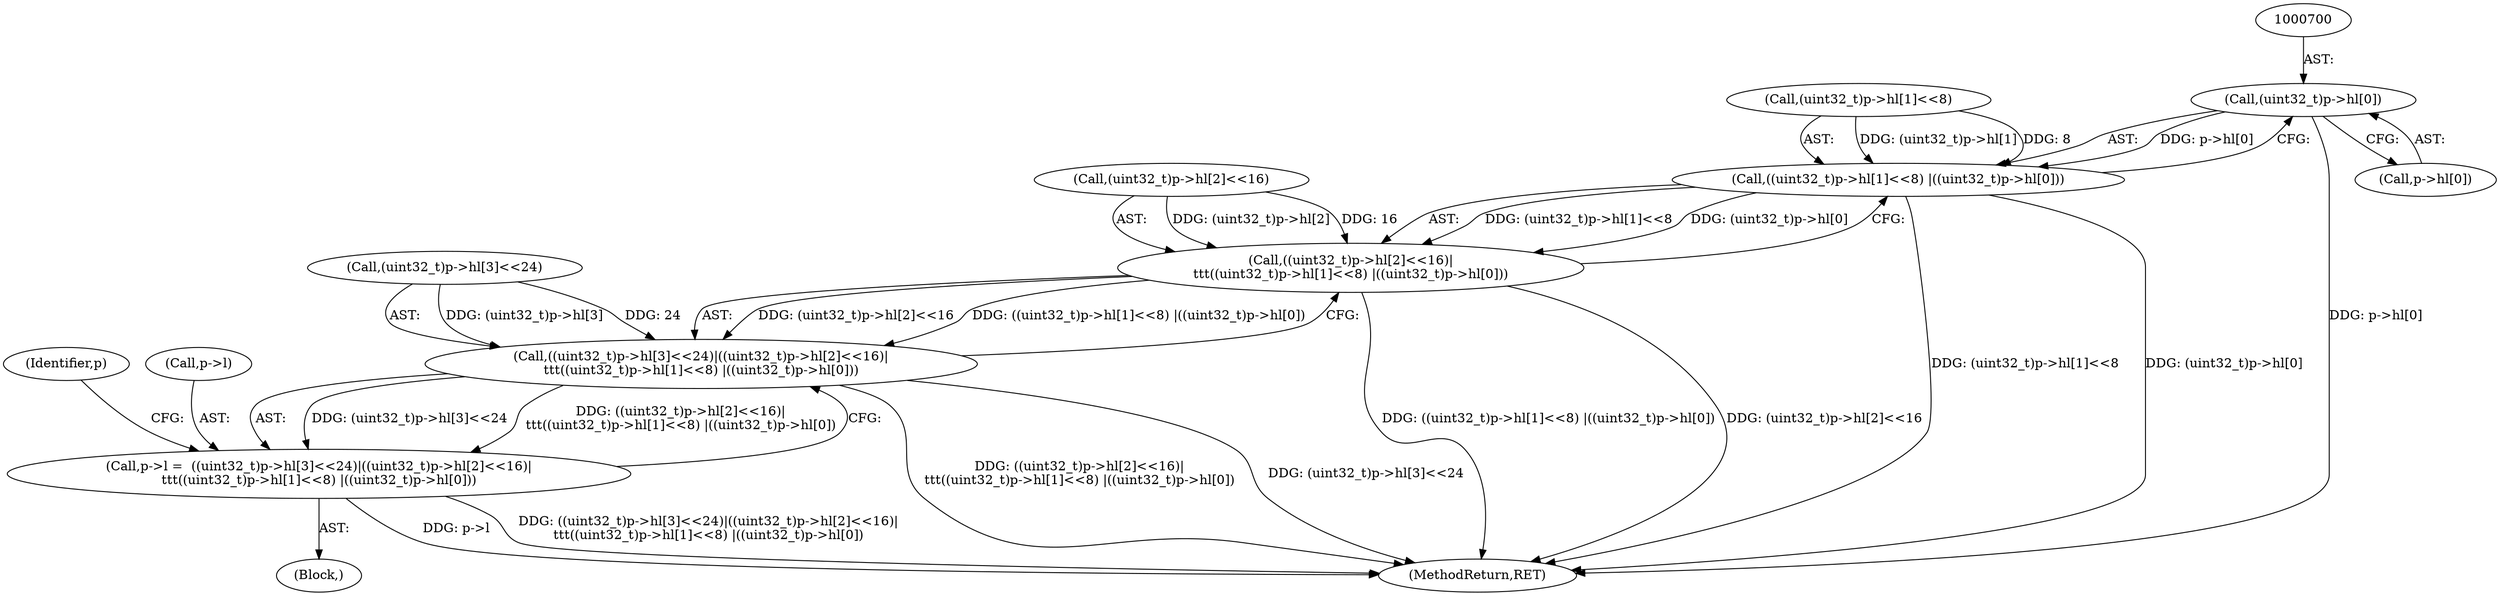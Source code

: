 digraph "0_file_27a14bc7ba285a0a5ebfdb55e54001aa11932b08@pointer" {
"1000699" [label="(Call,(uint32_t)p->hl[0])"];
"1000689" [label="(Call,((uint32_t)p->hl[1]<<8) |((uint32_t)p->hl[0]))"];
"1000679" [label="(Call,((uint32_t)p->hl[2]<<16)|\n\t\t\t((uint32_t)p->hl[1]<<8) |((uint32_t)p->hl[0]))"];
"1000669" [label="(Call,((uint32_t)p->hl[3]<<24)|((uint32_t)p->hl[2]<<16)|\n\t\t\t((uint32_t)p->hl[1]<<8) |((uint32_t)p->hl[0]))"];
"1000665" [label="(Call,p->l =  ((uint32_t)p->hl[3]<<24)|((uint32_t)p->hl[2]<<16)|\n\t\t\t((uint32_t)p->hl[1]<<8) |((uint32_t)p->hl[0]))"];
"1000679" [label="(Call,((uint32_t)p->hl[2]<<16)|\n\t\t\t((uint32_t)p->hl[1]<<8) |((uint32_t)p->hl[0]))"];
"1000669" [label="(Call,((uint32_t)p->hl[3]<<24)|((uint32_t)p->hl[2]<<16)|\n\t\t\t((uint32_t)p->hl[1]<<8) |((uint32_t)p->hl[0]))"];
"1000665" [label="(Call,p->l =  ((uint32_t)p->hl[3]<<24)|((uint32_t)p->hl[2]<<16)|\n\t\t\t((uint32_t)p->hl[1]<<8) |((uint32_t)p->hl[0]))"];
"1000670" [label="(Call,(uint32_t)p->hl[3]<<24)"];
"1000689" [label="(Call,((uint32_t)p->hl[1]<<8) |((uint32_t)p->hl[0]))"];
"1000707" [label="(Identifier,p)"];
"1000680" [label="(Call,(uint32_t)p->hl[2]<<16)"];
"1000699" [label="(Call,(uint32_t)p->hl[0])"];
"1000690" [label="(Call,(uint32_t)p->hl[1]<<8)"];
"1000666" [label="(Call,p->l)"];
"1000908" [label="(MethodReturn,RET)"];
"1000701" [label="(Call,p->hl[0])"];
"1000123" [label="(Block,)"];
"1000699" -> "1000689"  [label="AST: "];
"1000699" -> "1000701"  [label="CFG: "];
"1000700" -> "1000699"  [label="AST: "];
"1000701" -> "1000699"  [label="AST: "];
"1000689" -> "1000699"  [label="CFG: "];
"1000699" -> "1000908"  [label="DDG: p->hl[0]"];
"1000699" -> "1000689"  [label="DDG: p->hl[0]"];
"1000689" -> "1000679"  [label="AST: "];
"1000690" -> "1000689"  [label="AST: "];
"1000679" -> "1000689"  [label="CFG: "];
"1000689" -> "1000908"  [label="DDG: (uint32_t)p->hl[1]<<8"];
"1000689" -> "1000908"  [label="DDG: (uint32_t)p->hl[0]"];
"1000689" -> "1000679"  [label="DDG: (uint32_t)p->hl[1]<<8"];
"1000689" -> "1000679"  [label="DDG: (uint32_t)p->hl[0]"];
"1000690" -> "1000689"  [label="DDG: (uint32_t)p->hl[1]"];
"1000690" -> "1000689"  [label="DDG: 8"];
"1000679" -> "1000669"  [label="AST: "];
"1000680" -> "1000679"  [label="AST: "];
"1000669" -> "1000679"  [label="CFG: "];
"1000679" -> "1000908"  [label="DDG: ((uint32_t)p->hl[1]<<8) |((uint32_t)p->hl[0])"];
"1000679" -> "1000908"  [label="DDG: (uint32_t)p->hl[2]<<16"];
"1000679" -> "1000669"  [label="DDG: (uint32_t)p->hl[2]<<16"];
"1000679" -> "1000669"  [label="DDG: ((uint32_t)p->hl[1]<<8) |((uint32_t)p->hl[0])"];
"1000680" -> "1000679"  [label="DDG: (uint32_t)p->hl[2]"];
"1000680" -> "1000679"  [label="DDG: 16"];
"1000669" -> "1000665"  [label="AST: "];
"1000670" -> "1000669"  [label="AST: "];
"1000665" -> "1000669"  [label="CFG: "];
"1000669" -> "1000908"  [label="DDG: ((uint32_t)p->hl[2]<<16)|\n\t\t\t((uint32_t)p->hl[1]<<8) |((uint32_t)p->hl[0])"];
"1000669" -> "1000908"  [label="DDG: (uint32_t)p->hl[3]<<24"];
"1000669" -> "1000665"  [label="DDG: (uint32_t)p->hl[3]<<24"];
"1000669" -> "1000665"  [label="DDG: ((uint32_t)p->hl[2]<<16)|\n\t\t\t((uint32_t)p->hl[1]<<8) |((uint32_t)p->hl[0])"];
"1000670" -> "1000669"  [label="DDG: (uint32_t)p->hl[3]"];
"1000670" -> "1000669"  [label="DDG: 24"];
"1000665" -> "1000123"  [label="AST: "];
"1000666" -> "1000665"  [label="AST: "];
"1000707" -> "1000665"  [label="CFG: "];
"1000665" -> "1000908"  [label="DDG: p->l"];
"1000665" -> "1000908"  [label="DDG: ((uint32_t)p->hl[3]<<24)|((uint32_t)p->hl[2]<<16)|\n\t\t\t((uint32_t)p->hl[1]<<8) |((uint32_t)p->hl[0])"];
}
